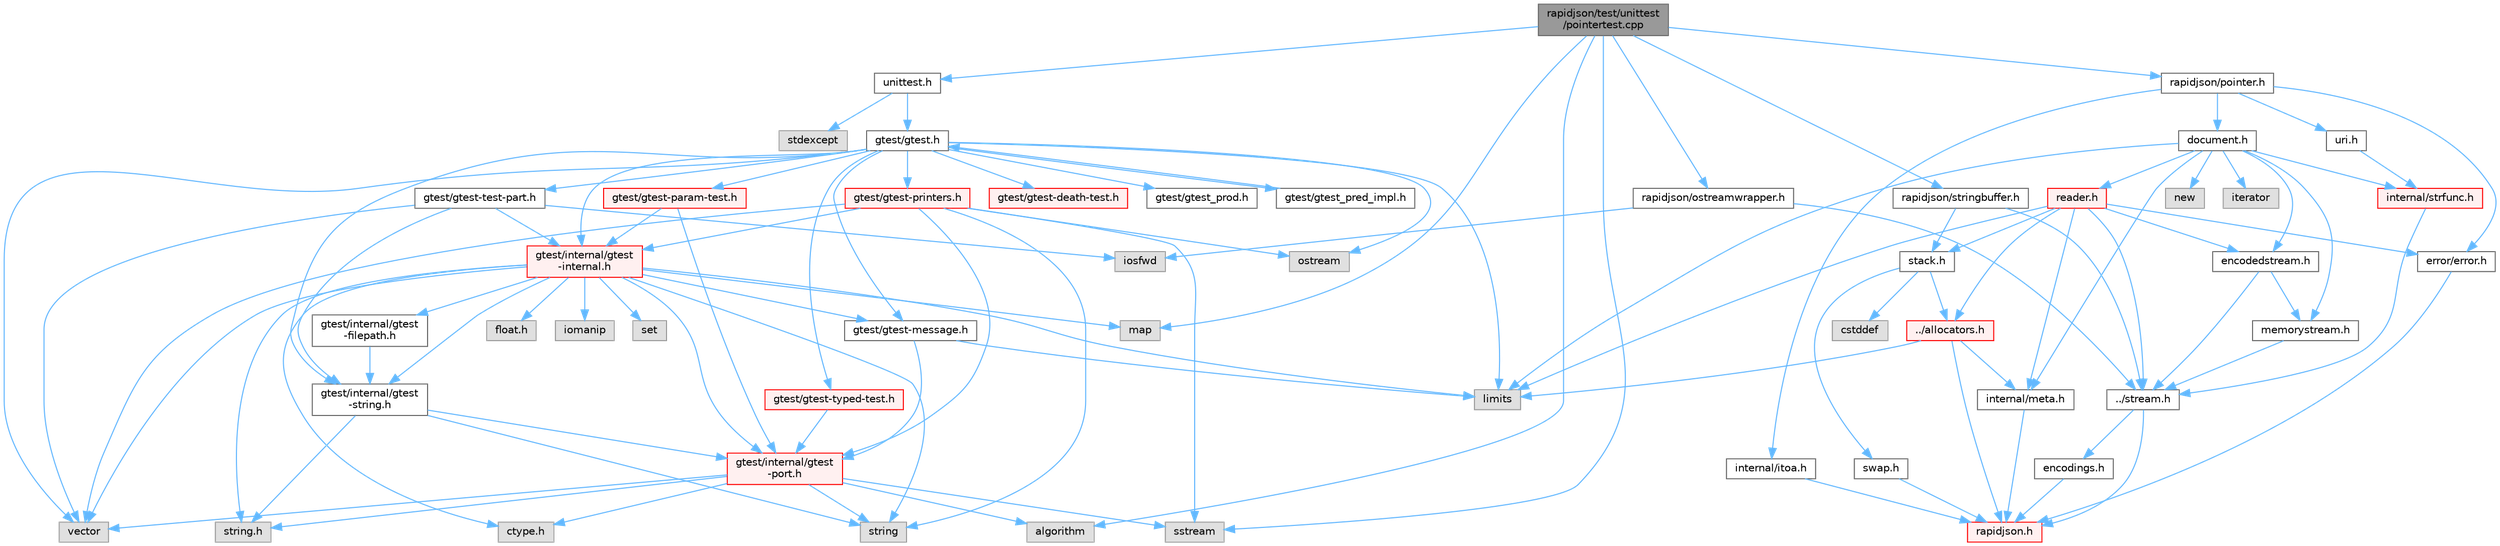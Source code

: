 digraph "rapidjson/test/unittest/pointertest.cpp"
{
 // LATEX_PDF_SIZE
  bgcolor="transparent";
  edge [fontname=Helvetica,fontsize=10,labelfontname=Helvetica,labelfontsize=10];
  node [fontname=Helvetica,fontsize=10,shape=box,height=0.2,width=0.4];
  Node1 [id="Node000001",label="rapidjson/test/unittest\l/pointertest.cpp",height=0.2,width=0.4,color="gray40", fillcolor="grey60", style="filled", fontcolor="black",tooltip=" "];
  Node1 -> Node2 [id="edge1_Node000001_Node000002",color="steelblue1",style="solid",tooltip=" "];
  Node2 [id="Node000002",label="unittest.h",height=0.2,width=0.4,color="grey40", fillcolor="white", style="filled",URL="$unittest_8h.html",tooltip=" "];
  Node2 -> Node3 [id="edge2_Node000002_Node000003",color="steelblue1",style="solid",tooltip=" "];
  Node3 [id="Node000003",label="gtest/gtest.h",height=0.2,width=0.4,color="grey40", fillcolor="white", style="filled",URL="$gtest_8h.html",tooltip=" "];
  Node3 -> Node4 [id="edge3_Node000003_Node000004",color="steelblue1",style="solid",tooltip=" "];
  Node4 [id="Node000004",label="limits",height=0.2,width=0.4,color="grey60", fillcolor="#E0E0E0", style="filled",tooltip=" "];
  Node3 -> Node5 [id="edge4_Node000003_Node000005",color="steelblue1",style="solid",tooltip=" "];
  Node5 [id="Node000005",label="ostream",height=0.2,width=0.4,color="grey60", fillcolor="#E0E0E0", style="filled",tooltip=" "];
  Node3 -> Node6 [id="edge5_Node000003_Node000006",color="steelblue1",style="solid",tooltip=" "];
  Node6 [id="Node000006",label="vector",height=0.2,width=0.4,color="grey60", fillcolor="#E0E0E0", style="filled",tooltip=" "];
  Node3 -> Node7 [id="edge6_Node000003_Node000007",color="steelblue1",style="solid",tooltip=" "];
  Node7 [id="Node000007",label="gtest/internal/gtest\l-internal.h",height=0.2,width=0.4,color="red", fillcolor="#FFF0F0", style="filled",URL="$gtest-internal_8h.html",tooltip=" "];
  Node7 -> Node8 [id="edge7_Node000007_Node000008",color="steelblue1",style="solid",tooltip=" "];
  Node8 [id="Node000008",label="gtest/internal/gtest\l-port.h",height=0.2,width=0.4,color="red", fillcolor="#FFF0F0", style="filled",URL="$gtest-port_8h.html",tooltip=" "];
  Node8 -> Node9 [id="edge8_Node000008_Node000009",color="steelblue1",style="solid",tooltip=" "];
  Node9 [id="Node000009",label="ctype.h",height=0.2,width=0.4,color="grey60", fillcolor="#E0E0E0", style="filled",tooltip=" "];
  Node8 -> Node13 [id="edge9_Node000008_Node000013",color="steelblue1",style="solid",tooltip=" "];
  Node13 [id="Node000013",label="string.h",height=0.2,width=0.4,color="grey60", fillcolor="#E0E0E0", style="filled",tooltip=" "];
  Node8 -> Node16 [id="edge10_Node000008_Node000016",color="steelblue1",style="solid",tooltip=" "];
  Node16 [id="Node000016",label="string",height=0.2,width=0.4,color="grey60", fillcolor="#E0E0E0", style="filled",tooltip=" "];
  Node8 -> Node17 [id="edge11_Node000008_Node000017",color="steelblue1",style="solid",tooltip=" "];
  Node17 [id="Node000017",label="algorithm",height=0.2,width=0.4,color="grey60", fillcolor="#E0E0E0", style="filled",tooltip=" "];
  Node8 -> Node19 [id="edge12_Node000008_Node000019",color="steelblue1",style="solid",tooltip=" "];
  Node19 [id="Node000019",label="sstream",height=0.2,width=0.4,color="grey60", fillcolor="#E0E0E0", style="filled",tooltip=" "];
  Node8 -> Node6 [id="edge13_Node000008_Node000006",color="steelblue1",style="solid",tooltip=" "];
  Node7 -> Node9 [id="edge14_Node000007_Node000009",color="steelblue1",style="solid",tooltip=" "];
  Node7 -> Node40 [id="edge15_Node000007_Node000040",color="steelblue1",style="solid",tooltip=" "];
  Node40 [id="Node000040",label="float.h",height=0.2,width=0.4,color="grey60", fillcolor="#E0E0E0", style="filled",tooltip=" "];
  Node7 -> Node13 [id="edge16_Node000007_Node000013",color="steelblue1",style="solid",tooltip=" "];
  Node7 -> Node41 [id="edge17_Node000007_Node000041",color="steelblue1",style="solid",tooltip=" "];
  Node41 [id="Node000041",label="iomanip",height=0.2,width=0.4,color="grey60", fillcolor="#E0E0E0", style="filled",tooltip=" "];
  Node7 -> Node4 [id="edge18_Node000007_Node000004",color="steelblue1",style="solid",tooltip=" "];
  Node7 -> Node42 [id="edge19_Node000007_Node000042",color="steelblue1",style="solid",tooltip=" "];
  Node42 [id="Node000042",label="map",height=0.2,width=0.4,color="grey60", fillcolor="#E0E0E0", style="filled",tooltip=" "];
  Node7 -> Node43 [id="edge20_Node000007_Node000043",color="steelblue1",style="solid",tooltip=" "];
  Node43 [id="Node000043",label="set",height=0.2,width=0.4,color="grey60", fillcolor="#E0E0E0", style="filled",tooltip=" "];
  Node7 -> Node16 [id="edge21_Node000007_Node000016",color="steelblue1",style="solid",tooltip=" "];
  Node7 -> Node6 [id="edge22_Node000007_Node000006",color="steelblue1",style="solid",tooltip=" "];
  Node7 -> Node44 [id="edge23_Node000007_Node000044",color="steelblue1",style="solid",tooltip=" "];
  Node44 [id="Node000044",label="gtest/gtest-message.h",height=0.2,width=0.4,color="grey40", fillcolor="white", style="filled",URL="$gtest-message_8h.html",tooltip=" "];
  Node44 -> Node4 [id="edge24_Node000044_Node000004",color="steelblue1",style="solid",tooltip=" "];
  Node44 -> Node8 [id="edge25_Node000044_Node000008",color="steelblue1",style="solid",tooltip=" "];
  Node7 -> Node45 [id="edge26_Node000007_Node000045",color="steelblue1",style="solid",tooltip=" "];
  Node45 [id="Node000045",label="gtest/internal/gtest\l-filepath.h",height=0.2,width=0.4,color="grey40", fillcolor="white", style="filled",URL="$gtest-filepath_8h.html",tooltip=" "];
  Node45 -> Node46 [id="edge27_Node000045_Node000046",color="steelblue1",style="solid",tooltip=" "];
  Node46 [id="Node000046",label="gtest/internal/gtest\l-string.h",height=0.2,width=0.4,color="grey40", fillcolor="white", style="filled",URL="$gtest-string_8h.html",tooltip=" "];
  Node46 -> Node13 [id="edge28_Node000046_Node000013",color="steelblue1",style="solid",tooltip=" "];
  Node46 -> Node16 [id="edge29_Node000046_Node000016",color="steelblue1",style="solid",tooltip=" "];
  Node46 -> Node8 [id="edge30_Node000046_Node000008",color="steelblue1",style="solid",tooltip=" "];
  Node7 -> Node46 [id="edge31_Node000007_Node000046",color="steelblue1",style="solid",tooltip=" "];
  Node3 -> Node46 [id="edge32_Node000003_Node000046",color="steelblue1",style="solid",tooltip=" "];
  Node3 -> Node48 [id="edge33_Node000003_Node000048",color="steelblue1",style="solid",tooltip=" "];
  Node48 [id="Node000048",label="gtest/gtest-death-test.h",height=0.2,width=0.4,color="red", fillcolor="#FFF0F0", style="filled",URL="$gtest-death-test_8h.html",tooltip=" "];
  Node3 -> Node44 [id="edge34_Node000003_Node000044",color="steelblue1",style="solid",tooltip=" "];
  Node3 -> Node50 [id="edge35_Node000003_Node000050",color="steelblue1",style="solid",tooltip=" "];
  Node50 [id="Node000050",label="gtest/gtest-param-test.h",height=0.2,width=0.4,color="red", fillcolor="#FFF0F0", style="filled",URL="$gtest-param-test_8h.html",tooltip=" "];
  Node50 -> Node8 [id="edge36_Node000050_Node000008",color="steelblue1",style="solid",tooltip=" "];
  Node50 -> Node7 [id="edge37_Node000050_Node000007",color="steelblue1",style="solid",tooltip=" "];
  Node3 -> Node55 [id="edge38_Node000003_Node000055",color="steelblue1",style="solid",tooltip=" "];
  Node55 [id="Node000055",label="gtest/gtest-printers.h",height=0.2,width=0.4,color="red", fillcolor="#FFF0F0", style="filled",URL="$gtest-printers_8h.html",tooltip=" "];
  Node55 -> Node5 [id="edge39_Node000055_Node000005",color="steelblue1",style="solid",tooltip=" "];
  Node55 -> Node19 [id="edge40_Node000055_Node000019",color="steelblue1",style="solid",tooltip=" "];
  Node55 -> Node16 [id="edge41_Node000055_Node000016",color="steelblue1",style="solid",tooltip=" "];
  Node55 -> Node6 [id="edge42_Node000055_Node000006",color="steelblue1",style="solid",tooltip=" "];
  Node55 -> Node8 [id="edge43_Node000055_Node000008",color="steelblue1",style="solid",tooltip=" "];
  Node55 -> Node7 [id="edge44_Node000055_Node000007",color="steelblue1",style="solid",tooltip=" "];
  Node3 -> Node58 [id="edge45_Node000003_Node000058",color="steelblue1",style="solid",tooltip=" "];
  Node58 [id="Node000058",label="gtest/gtest_prod.h",height=0.2,width=0.4,color="grey40", fillcolor="white", style="filled",URL="$gtest__prod_8h.html",tooltip=" "];
  Node3 -> Node59 [id="edge46_Node000003_Node000059",color="steelblue1",style="solid",tooltip=" "];
  Node59 [id="Node000059",label="gtest/gtest-test-part.h",height=0.2,width=0.4,color="grey40", fillcolor="white", style="filled",URL="$gtest-test-part_8h.html",tooltip=" "];
  Node59 -> Node60 [id="edge47_Node000059_Node000060",color="steelblue1",style="solid",tooltip=" "];
  Node60 [id="Node000060",label="iosfwd",height=0.2,width=0.4,color="grey60", fillcolor="#E0E0E0", style="filled",tooltip=" "];
  Node59 -> Node6 [id="edge48_Node000059_Node000006",color="steelblue1",style="solid",tooltip=" "];
  Node59 -> Node7 [id="edge49_Node000059_Node000007",color="steelblue1",style="solid",tooltip=" "];
  Node59 -> Node46 [id="edge50_Node000059_Node000046",color="steelblue1",style="solid",tooltip=" "];
  Node3 -> Node61 [id="edge51_Node000003_Node000061",color="steelblue1",style="solid",tooltip=" "];
  Node61 [id="Node000061",label="gtest/gtest-typed-test.h",height=0.2,width=0.4,color="red", fillcolor="#FFF0F0", style="filled",URL="$gtest-typed-test_8h.html",tooltip=" "];
  Node61 -> Node8 [id="edge52_Node000061_Node000008",color="steelblue1",style="solid",tooltip=" "];
  Node3 -> Node62 [id="edge53_Node000003_Node000062",color="steelblue1",style="solid",tooltip=" "];
  Node62 [id="Node000062",label="gtest/gtest_pred_impl.h",height=0.2,width=0.4,color="grey40", fillcolor="white", style="filled",URL="$gtest__pred__impl_8h.html",tooltip=" "];
  Node62 -> Node3 [id="edge54_Node000062_Node000003",color="steelblue1",style="solid",tooltip=" "];
  Node2 -> Node63 [id="edge55_Node000002_Node000063",color="steelblue1",style="solid",tooltip=" "];
  Node63 [id="Node000063",label="stdexcept",height=0.2,width=0.4,color="grey60", fillcolor="#E0E0E0", style="filled",tooltip=" "];
  Node1 -> Node64 [id="edge56_Node000001_Node000064",color="steelblue1",style="solid",tooltip=" "];
  Node64 [id="Node000064",label="rapidjson/pointer.h",height=0.2,width=0.4,color="grey40", fillcolor="white", style="filled",URL="$pointer_8h.html",tooltip=" "];
  Node64 -> Node65 [id="edge57_Node000064_Node000065",color="steelblue1",style="solid",tooltip=" "];
  Node65 [id="Node000065",label="document.h",height=0.2,width=0.4,color="grey40", fillcolor="white", style="filled",URL="$document_8h.html",tooltip=" "];
  Node65 -> Node66 [id="edge58_Node000065_Node000066",color="steelblue1",style="solid",tooltip=" "];
  Node66 [id="Node000066",label="reader.h",height=0.2,width=0.4,color="red", fillcolor="#FFF0F0", style="filled",URL="$reader_8h.html",tooltip=" "];
  Node66 -> Node26 [id="edge59_Node000066_Node000026",color="steelblue1",style="solid",tooltip=" "];
  Node26 [id="Node000026",label="../allocators.h",height=0.2,width=0.4,color="red", fillcolor="#FFF0F0", style="filled",URL="$allocators_8h.html",tooltip=" "];
  Node26 -> Node27 [id="edge60_Node000026_Node000027",color="steelblue1",style="solid",tooltip=" "];
  Node27 [id="Node000027",label="rapidjson.h",height=0.2,width=0.4,color="red", fillcolor="#FFF0F0", style="filled",URL="$rapidjson_8h.html",tooltip="common definitions and configuration"];
  Node26 -> Node31 [id="edge61_Node000026_Node000031",color="steelblue1",style="solid",tooltip=" "];
  Node31 [id="Node000031",label="internal/meta.h",height=0.2,width=0.4,color="grey40", fillcolor="white", style="filled",URL="$meta_8h.html",tooltip=" "];
  Node31 -> Node27 [id="edge62_Node000031_Node000027",color="steelblue1",style="solid",tooltip=" "];
  Node26 -> Node4 [id="edge63_Node000026_Node000004",color="steelblue1",style="solid",tooltip=" "];
  Node66 -> Node33 [id="edge64_Node000066_Node000033",color="steelblue1",style="solid",tooltip=" "];
  Node33 [id="Node000033",label="../stream.h",height=0.2,width=0.4,color="grey40", fillcolor="white", style="filled",URL="$stream_8h.html",tooltip=" "];
  Node33 -> Node27 [id="edge65_Node000033_Node000027",color="steelblue1",style="solid",tooltip=" "];
  Node33 -> Node34 [id="edge66_Node000033_Node000034",color="steelblue1",style="solid",tooltip=" "];
  Node34 [id="Node000034",label="encodings.h",height=0.2,width=0.4,color="grey40", fillcolor="white", style="filled",URL="$encodings_8h.html",tooltip=" "];
  Node34 -> Node27 [id="edge67_Node000034_Node000027",color="steelblue1",style="solid",tooltip=" "];
  Node66 -> Node67 [id="edge68_Node000066_Node000067",color="steelblue1",style="solid",tooltip=" "];
  Node67 [id="Node000067",label="encodedstream.h",height=0.2,width=0.4,color="grey40", fillcolor="white", style="filled",URL="$encodedstream_8h.html",tooltip=" "];
  Node67 -> Node33 [id="edge69_Node000067_Node000033",color="steelblue1",style="solid",tooltip=" "];
  Node67 -> Node68 [id="edge70_Node000067_Node000068",color="steelblue1",style="solid",tooltip=" "];
  Node68 [id="Node000068",label="memorystream.h",height=0.2,width=0.4,color="grey40", fillcolor="white", style="filled",URL="$memorystream_8h.html",tooltip=" "];
  Node68 -> Node33 [id="edge71_Node000068_Node000033",color="steelblue1",style="solid",tooltip=" "];
  Node66 -> Node31 [id="edge72_Node000066_Node000031",color="steelblue1",style="solid",tooltip=" "];
  Node66 -> Node35 [id="edge73_Node000066_Node000035",color="steelblue1",style="solid",tooltip=" "];
  Node35 [id="Node000035",label="stack.h",height=0.2,width=0.4,color="grey40", fillcolor="white", style="filled",URL="$stack_8h.html",tooltip=" "];
  Node35 -> Node26 [id="edge74_Node000035_Node000026",color="steelblue1",style="solid",tooltip=" "];
  Node35 -> Node36 [id="edge75_Node000035_Node000036",color="steelblue1",style="solid",tooltip=" "];
  Node36 [id="Node000036",label="swap.h",height=0.2,width=0.4,color="grey40", fillcolor="white", style="filled",URL="$swap_8h.html",tooltip=" "];
  Node36 -> Node27 [id="edge76_Node000036_Node000027",color="steelblue1",style="solid",tooltip=" "];
  Node35 -> Node37 [id="edge77_Node000035_Node000037",color="steelblue1",style="solid",tooltip=" "];
  Node37 [id="Node000037",label="cstddef",height=0.2,width=0.4,color="grey60", fillcolor="#E0E0E0", style="filled",tooltip=" "];
  Node66 -> Node4 [id="edge78_Node000066_Node000004",color="steelblue1",style="solid",tooltip=" "];
  Node66 -> Node76 [id="edge79_Node000066_Node000076",color="steelblue1",style="solid",tooltip=" "];
  Node76 [id="Node000076",label="error/error.h",height=0.2,width=0.4,color="grey40", fillcolor="white", style="filled",URL="$error_8h.html",tooltip=" "];
  Node76 -> Node27 [id="edge80_Node000076_Node000027",color="steelblue1",style="solid",tooltip=" "];
  Node65 -> Node31 [id="edge81_Node000065_Node000031",color="steelblue1",style="solid",tooltip=" "];
  Node65 -> Node77 [id="edge82_Node000065_Node000077",color="steelblue1",style="solid",tooltip=" "];
  Node77 [id="Node000077",label="internal/strfunc.h",height=0.2,width=0.4,color="red", fillcolor="#FFF0F0", style="filled",URL="$strfunc_8h.html",tooltip=" "];
  Node77 -> Node33 [id="edge83_Node000077_Node000033",color="steelblue1",style="solid",tooltip=" "];
  Node65 -> Node68 [id="edge84_Node000065_Node000068",color="steelblue1",style="solid",tooltip=" "];
  Node65 -> Node67 [id="edge85_Node000065_Node000067",color="steelblue1",style="solid",tooltip=" "];
  Node65 -> Node79 [id="edge86_Node000065_Node000079",color="steelblue1",style="solid",tooltip=" "];
  Node79 [id="Node000079",label="new",height=0.2,width=0.4,color="grey60", fillcolor="#E0E0E0", style="filled",tooltip=" "];
  Node65 -> Node4 [id="edge87_Node000065_Node000004",color="steelblue1",style="solid",tooltip=" "];
  Node65 -> Node52 [id="edge88_Node000065_Node000052",color="steelblue1",style="solid",tooltip=" "];
  Node52 [id="Node000052",label="iterator",height=0.2,width=0.4,color="grey60", fillcolor="#E0E0E0", style="filled",tooltip=" "];
  Node64 -> Node80 [id="edge89_Node000064_Node000080",color="steelblue1",style="solid",tooltip=" "];
  Node80 [id="Node000080",label="uri.h",height=0.2,width=0.4,color="grey40", fillcolor="white", style="filled",URL="$uri_8h.html",tooltip=" "];
  Node80 -> Node77 [id="edge90_Node000080_Node000077",color="steelblue1",style="solid",tooltip=" "];
  Node64 -> Node81 [id="edge91_Node000064_Node000081",color="steelblue1",style="solid",tooltip=" "];
  Node81 [id="Node000081",label="internal/itoa.h",height=0.2,width=0.4,color="grey40", fillcolor="white", style="filled",URL="$itoa_8h.html",tooltip=" "];
  Node81 -> Node27 [id="edge92_Node000081_Node000027",color="steelblue1",style="solid",tooltip=" "];
  Node64 -> Node76 [id="edge93_Node000064_Node000076",color="steelblue1",style="solid",tooltip=" "];
  Node1 -> Node82 [id="edge94_Node000001_Node000082",color="steelblue1",style="solid",tooltip=" "];
  Node82 [id="Node000082",label="rapidjson/stringbuffer.h",height=0.2,width=0.4,color="grey40", fillcolor="white", style="filled",URL="$stringbuffer_8h.html",tooltip=" "];
  Node82 -> Node33 [id="edge95_Node000082_Node000033",color="steelblue1",style="solid",tooltip=" "];
  Node82 -> Node35 [id="edge96_Node000082_Node000035",color="steelblue1",style="solid",tooltip=" "];
  Node1 -> Node83 [id="edge97_Node000001_Node000083",color="steelblue1",style="solid",tooltip=" "];
  Node83 [id="Node000083",label="rapidjson/ostreamwrapper.h",height=0.2,width=0.4,color="grey40", fillcolor="white", style="filled",URL="$ostreamwrapper_8h.html",tooltip=" "];
  Node83 -> Node33 [id="edge98_Node000083_Node000033",color="steelblue1",style="solid",tooltip=" "];
  Node83 -> Node60 [id="edge99_Node000083_Node000060",color="steelblue1",style="solid",tooltip=" "];
  Node1 -> Node19 [id="edge100_Node000001_Node000019",color="steelblue1",style="solid",tooltip=" "];
  Node1 -> Node42 [id="edge101_Node000001_Node000042",color="steelblue1",style="solid",tooltip=" "];
  Node1 -> Node17 [id="edge102_Node000001_Node000017",color="steelblue1",style="solid",tooltip=" "];
}
